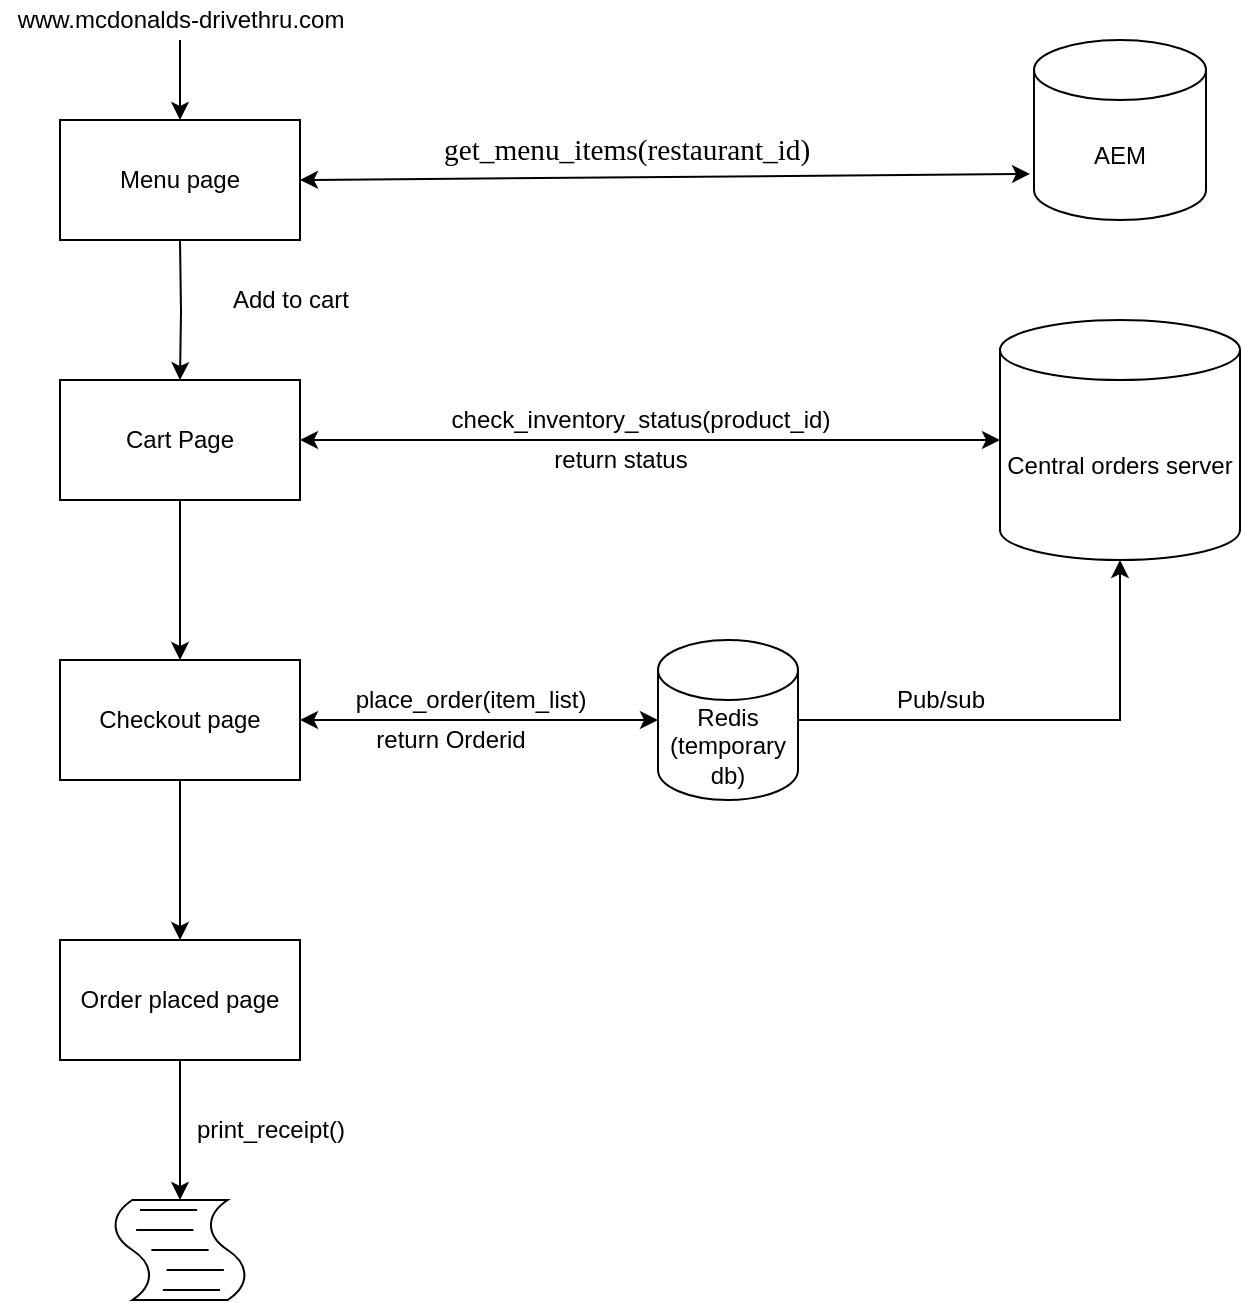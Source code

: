 <mxfile version="13.8.0" type="device"><diagram id="HH_lojgRkgEanqEtQkV6" name="Page-1"><mxGraphModel dx="868" dy="492" grid="1" gridSize="10" guides="1" tooltips="1" connect="1" arrows="1" fold="1" page="1" pageScale="1" pageWidth="827" pageHeight="1169" math="0" shadow="0"><root><mxCell id="0"/><mxCell id="1" parent="0"/><mxCell id="u5MuQgnXKsG3QnSq1mGi-7" value="" style="edgeStyle=orthogonalEdgeStyle;rounded=0;orthogonalLoop=1;jettySize=auto;html=1;" edge="1" parent="1" source="u5MuQgnXKsG3QnSq1mGi-2"><mxGeometry relative="1" as="geometry"><mxPoint x="140" y="80" as="targetPoint"/></mxGeometry></mxCell><mxCell id="u5MuQgnXKsG3QnSq1mGi-2" value="www.mcdonalds-drivethru.com&lt;br&gt;" style="text;html=1;align=center;verticalAlign=middle;resizable=0;points=[];autosize=1;" vertex="1" parent="1"><mxGeometry x="50" y="20" width="180" height="20" as="geometry"/></mxCell><mxCell id="u5MuQgnXKsG3QnSq1mGi-15" style="edgeStyle=orthogonalEdgeStyle;rounded=0;orthogonalLoop=1;jettySize=auto;html=1;entryX=0.5;entryY=0;entryDx=0;entryDy=0;" edge="1" parent="1" target="u5MuQgnXKsG3QnSq1mGi-14"><mxGeometry relative="1" as="geometry"><mxPoint x="140" y="140" as="sourcePoint"/></mxGeometry></mxCell><mxCell id="u5MuQgnXKsG3QnSq1mGi-9" value="Central orders server" style="shape=cylinder3;whiteSpace=wrap;html=1;boundedLbl=1;backgroundOutline=1;size=15;" vertex="1" parent="1"><mxGeometry x="550" y="180" width="120" height="120" as="geometry"/></mxCell><mxCell id="u5MuQgnXKsG3QnSq1mGi-11" value="&lt;p style=&quot;margin: 0in ; font-family: &amp;#34;calibri&amp;#34; ; font-size: 11.0pt&quot;&gt;g&lt;span style=&quot;font-size: 11pt&quot;&gt;et_menu_items(restaurant_id)&lt;/span&gt;&lt;/p&gt;" style="text;whiteSpace=wrap;html=1;" vertex="1" parent="1"><mxGeometry x="270" y="80" width="220" height="30" as="geometry"/></mxCell><mxCell id="u5MuQgnXKsG3QnSq1mGi-13" value="AEM" style="shape=cylinder3;whiteSpace=wrap;html=1;boundedLbl=1;backgroundOutline=1;size=15;" vertex="1" parent="1"><mxGeometry x="567" y="40" width="86" height="90" as="geometry"/></mxCell><mxCell id="u5MuQgnXKsG3QnSq1mGi-14" value="Cart Page" style="rounded=0;whiteSpace=wrap;html=1;" vertex="1" parent="1"><mxGeometry x="80" y="210" width="120" height="60" as="geometry"/></mxCell><mxCell id="u5MuQgnXKsG3QnSq1mGi-16" value="Add to cart&lt;br&gt;" style="text;html=1;align=center;verticalAlign=middle;resizable=0;points=[];autosize=1;" vertex="1" parent="1"><mxGeometry x="160" y="160" width="70" height="20" as="geometry"/></mxCell><mxCell id="u5MuQgnXKsG3QnSq1mGi-19" value="check_inventory_status(product_id)" style="text;html=1;align=center;verticalAlign=middle;resizable=0;points=[];autosize=1;" vertex="1" parent="1"><mxGeometry x="270" y="220" width="200" height="20" as="geometry"/></mxCell><mxCell id="u5MuQgnXKsG3QnSq1mGi-21" value="" style="endArrow=classic;startArrow=classic;html=1;exitX=1;exitY=0.5;exitDx=0;exitDy=0;entryX=-0.023;entryY=0.744;entryDx=0;entryDy=0;entryPerimeter=0;" edge="1" parent="1" target="u5MuQgnXKsG3QnSq1mGi-13"><mxGeometry width="50" height="50" relative="1" as="geometry"><mxPoint x="200" y="110" as="sourcePoint"/><mxPoint x="330" y="90" as="targetPoint"/></mxGeometry></mxCell><mxCell id="u5MuQgnXKsG3QnSq1mGi-23" value="return status" style="text;html=1;align=center;verticalAlign=middle;resizable=0;points=[];autosize=1;" vertex="1" parent="1"><mxGeometry x="320" y="240" width="80" height="20" as="geometry"/></mxCell><mxCell id="u5MuQgnXKsG3QnSq1mGi-24" value="" style="endArrow=classic;startArrow=classic;html=1;exitX=1;exitY=0.5;exitDx=0;exitDy=0;entryX=0;entryY=0.5;entryDx=0;entryDy=0;entryPerimeter=0;" edge="1" parent="1" source="u5MuQgnXKsG3QnSq1mGi-14" target="u5MuQgnXKsG3QnSq1mGi-9"><mxGeometry width="50" height="50" relative="1" as="geometry"><mxPoint x="390" y="260" as="sourcePoint"/><mxPoint x="440" y="210" as="targetPoint"/></mxGeometry></mxCell><mxCell id="u5MuQgnXKsG3QnSq1mGi-34" style="edgeStyle=orthogonalEdgeStyle;rounded=0;orthogonalLoop=1;jettySize=auto;html=1;entryX=0.5;entryY=0;entryDx=0;entryDy=0;" edge="1" parent="1" source="u5MuQgnXKsG3QnSq1mGi-25" target="u5MuQgnXKsG3QnSq1mGi-33"><mxGeometry relative="1" as="geometry"/></mxCell><mxCell id="u5MuQgnXKsG3QnSq1mGi-25" value="Checkout page" style="rounded=0;whiteSpace=wrap;html=1;" vertex="1" parent="1"><mxGeometry x="80" y="350" width="120" height="60" as="geometry"/></mxCell><mxCell id="u5MuQgnXKsG3QnSq1mGi-26" value="" style="endArrow=classic;html=1;exitX=0.5;exitY=1;exitDx=0;exitDy=0;entryX=0.5;entryY=0;entryDx=0;entryDy=0;" edge="1" parent="1" source="u5MuQgnXKsG3QnSq1mGi-14" target="u5MuQgnXKsG3QnSq1mGi-25"><mxGeometry width="50" height="50" relative="1" as="geometry"><mxPoint x="390" y="320" as="sourcePoint"/><mxPoint x="440" y="270" as="targetPoint"/></mxGeometry></mxCell><mxCell id="u5MuQgnXKsG3QnSq1mGi-32" style="edgeStyle=orthogonalEdgeStyle;rounded=0;orthogonalLoop=1;jettySize=auto;html=1;entryX=0.5;entryY=1;entryDx=0;entryDy=0;entryPerimeter=0;" edge="1" parent="1" source="u5MuQgnXKsG3QnSq1mGi-27" target="u5MuQgnXKsG3QnSq1mGi-9"><mxGeometry relative="1" as="geometry"/></mxCell><mxCell id="u5MuQgnXKsG3QnSq1mGi-27" value="Redis&lt;br&gt;(temporary db)" style="shape=cylinder3;whiteSpace=wrap;html=1;boundedLbl=1;backgroundOutline=1;size=15;" vertex="1" parent="1"><mxGeometry x="379" y="340" width="70" height="80" as="geometry"/></mxCell><mxCell id="u5MuQgnXKsG3QnSq1mGi-29" value="place_order(item_list)" style="text;html=1;align=center;verticalAlign=middle;resizable=0;points=[];autosize=1;" vertex="1" parent="1"><mxGeometry x="220" y="360" width="130" height="20" as="geometry"/></mxCell><mxCell id="u5MuQgnXKsG3QnSq1mGi-30" value="" style="endArrow=classic;startArrow=classic;html=1;exitX=1;exitY=0.5;exitDx=0;exitDy=0;entryX=0;entryY=0.5;entryDx=0;entryDy=0;entryPerimeter=0;" edge="1" parent="1" source="u5MuQgnXKsG3QnSq1mGi-25" target="u5MuQgnXKsG3QnSq1mGi-27"><mxGeometry width="50" height="50" relative="1" as="geometry"><mxPoint x="220" y="490" as="sourcePoint"/><mxPoint x="270" y="440" as="targetPoint"/></mxGeometry></mxCell><mxCell id="u5MuQgnXKsG3QnSq1mGi-31" value="return Orderid" style="text;html=1;align=center;verticalAlign=middle;resizable=0;points=[];autosize=1;" vertex="1" parent="1"><mxGeometry x="230" y="380" width="90" height="20" as="geometry"/></mxCell><mxCell id="u5MuQgnXKsG3QnSq1mGi-36" style="edgeStyle=orthogonalEdgeStyle;rounded=0;orthogonalLoop=1;jettySize=auto;html=1;" edge="1" parent="1" source="u5MuQgnXKsG3QnSq1mGi-33" target="u5MuQgnXKsG3QnSq1mGi-35"><mxGeometry relative="1" as="geometry"/></mxCell><mxCell id="u5MuQgnXKsG3QnSq1mGi-33" value="Order placed page" style="rounded=0;whiteSpace=wrap;html=1;" vertex="1" parent="1"><mxGeometry x="80" y="490" width="120" height="60" as="geometry"/></mxCell><mxCell id="u5MuQgnXKsG3QnSq1mGi-35" value="" style="shape=mxgraph.bpmn.script_task;html=1;outlineConnect=0;" vertex="1" parent="1"><mxGeometry x="105" y="620" width="70" height="50" as="geometry"/></mxCell><mxCell id="u5MuQgnXKsG3QnSq1mGi-37" value="print_receipt()" style="text;html=1;align=center;verticalAlign=middle;resizable=0;points=[];autosize=1;" vertex="1" parent="1"><mxGeometry x="140" y="574.5" width="90" height="20" as="geometry"/></mxCell><mxCell id="u5MuQgnXKsG3QnSq1mGi-42" value="Pub/sub" style="text;html=1;align=center;verticalAlign=middle;resizable=0;points=[];autosize=1;" vertex="1" parent="1"><mxGeometry x="490" y="360" width="60" height="20" as="geometry"/></mxCell><mxCell id="u5MuQgnXKsG3QnSq1mGi-44" value="Menu page" style="rounded=0;whiteSpace=wrap;html=1;" vertex="1" parent="1"><mxGeometry x="80" y="80" width="120" height="60" as="geometry"/></mxCell></root></mxGraphModel></diagram></mxfile>